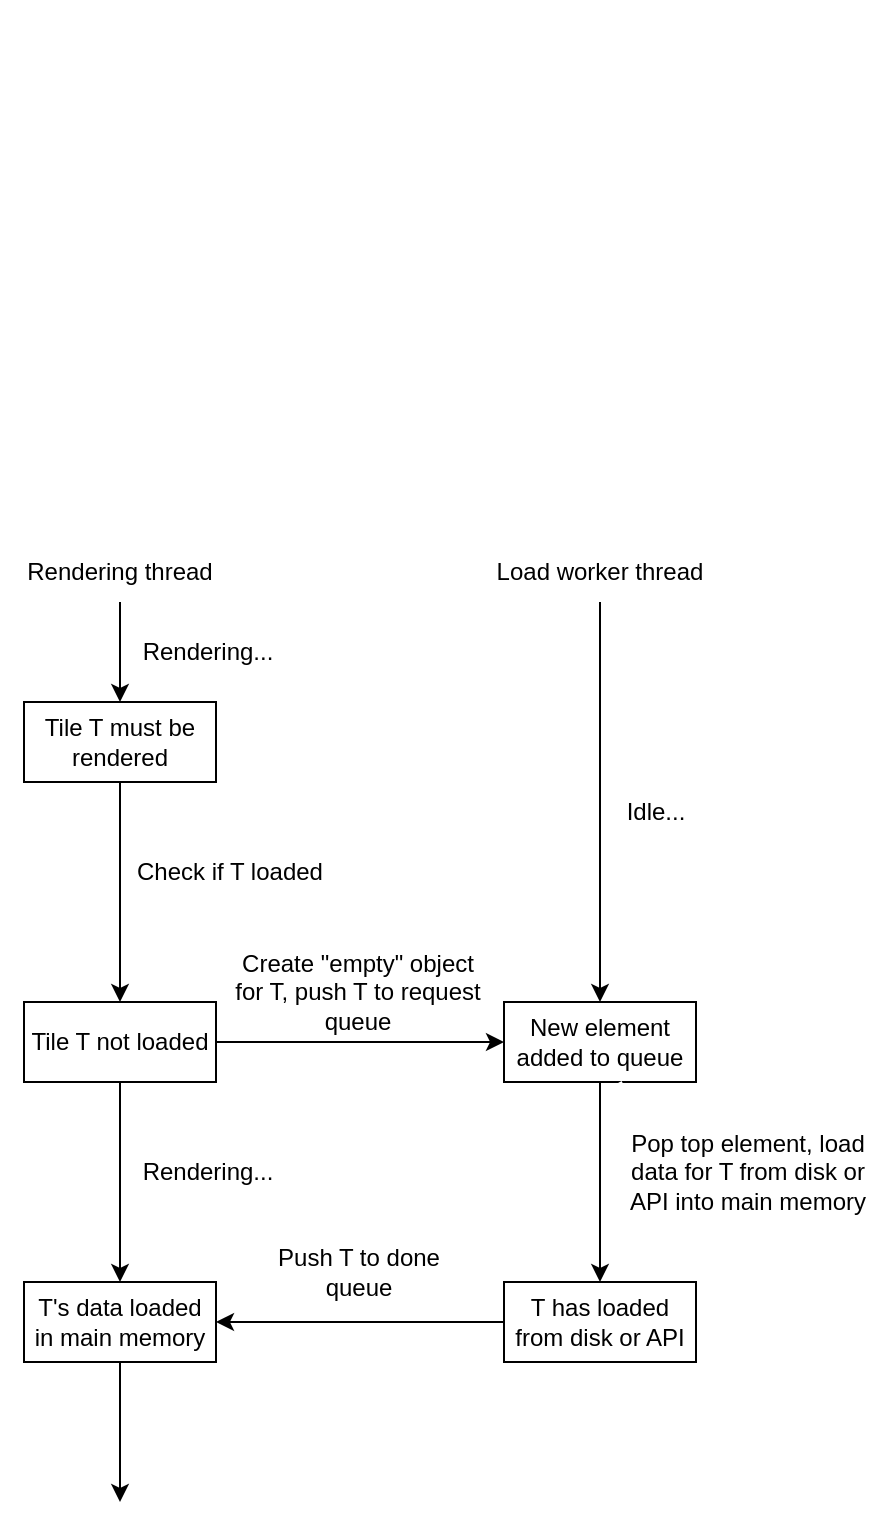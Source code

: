 <mxfile version="16.5.1" type="device"><diagram id="XoR5r9FI5Xr2QZJEEzg2" name="Page-1"><mxGraphModel dx="946" dy="606" grid="1" gridSize="10" guides="1" tooltips="1" connect="1" arrows="1" fold="1" page="1" pageScale="1" pageWidth="827" pageHeight="1169" math="0" shadow="0"><root><mxCell id="0"/><mxCell id="1" parent="0"/><mxCell id="EtGa3zKnAyUxkiqCwr-g-7" value="" style="endArrow=none;html=1;rounded=0;strokeColor=#FFFFFF;strokeWidth=2;exitX=0.388;exitY=0.295;exitDx=0;exitDy=0;exitPerimeter=0;startArrow=none;" parent="1" edge="1" source="GveG7mmcMx0bV6G_HNKD-6"><mxGeometry width="50" height="50" relative="1" as="geometry"><mxPoint x="599.884" y="860.035" as="sourcePoint"/><mxPoint x="600" y="300" as="targetPoint"/></mxGeometry></mxCell><mxCell id="GveG7mmcMx0bV6G_HNKD-1" value="Rendering thread" style="text;html=1;strokeColor=none;fillColor=none;align=center;verticalAlign=middle;whiteSpace=wrap;rounded=0;" vertex="1" parent="1"><mxGeometry x="280" y="570" width="120" height="30" as="geometry"/></mxCell><mxCell id="GveG7mmcMx0bV6G_HNKD-2" value="Load worker thread" style="text;html=1;strokeColor=none;fillColor=none;align=center;verticalAlign=middle;whiteSpace=wrap;rounded=0;" vertex="1" parent="1"><mxGeometry x="520" y="570" width="120" height="30" as="geometry"/></mxCell><mxCell id="GveG7mmcMx0bV6G_HNKD-3" value="" style="endArrow=classic;html=1;rounded=0;exitX=0.5;exitY=1;exitDx=0;exitDy=0;" edge="1" parent="1" source="GveG7mmcMx0bV6G_HNKD-1"><mxGeometry width="50" height="50" relative="1" as="geometry"><mxPoint x="340" y="720" as="sourcePoint"/><mxPoint x="340" y="650" as="targetPoint"/></mxGeometry></mxCell><mxCell id="GveG7mmcMx0bV6G_HNKD-5" value="" style="endArrow=classic;html=1;rounded=0;exitX=0.5;exitY=1;exitDx=0;exitDy=0;entryX=0.5;entryY=0;entryDx=0;entryDy=0;" edge="1" parent="1" source="GveG7mmcMx0bV6G_HNKD-2" target="GveG7mmcMx0bV6G_HNKD-14"><mxGeometry width="50" height="50" relative="1" as="geometry"><mxPoint x="410" y="710" as="sourcePoint"/><mxPoint x="580" y="780" as="targetPoint"/></mxGeometry></mxCell><mxCell id="GveG7mmcMx0bV6G_HNKD-6" value="Idle..." style="text;html=1;strokeColor=none;fillColor=none;align=center;verticalAlign=middle;whiteSpace=wrap;rounded=0;" vertex="1" parent="1"><mxGeometry x="588" y="690" width="40" height="30" as="geometry"/></mxCell><mxCell id="GveG7mmcMx0bV6G_HNKD-8" value="Create &quot;empty&quot; object for T, push T to request queue" style="text;html=1;strokeColor=none;fillColor=none;align=center;verticalAlign=middle;whiteSpace=wrap;rounded=0;" vertex="1" parent="1"><mxGeometry x="393" y="780" width="132" height="30" as="geometry"/></mxCell><mxCell id="GveG7mmcMx0bV6G_HNKD-9" value="Tile T must be rendered" style="rounded=0;whiteSpace=wrap;html=1;" vertex="1" parent="1"><mxGeometry x="292" y="650" width="96" height="40" as="geometry"/></mxCell><mxCell id="GveG7mmcMx0bV6G_HNKD-11" value="" style="endArrow=classic;html=1;rounded=0;exitX=0.5;exitY=1;exitDx=0;exitDy=0;entryX=0.5;entryY=0;entryDx=0;entryDy=0;" edge="1" parent="1" source="GveG7mmcMx0bV6G_HNKD-9" target="GveG7mmcMx0bV6G_HNKD-10"><mxGeometry width="50" height="50" relative="1" as="geometry"><mxPoint x="410" y="740" as="sourcePoint"/><mxPoint x="460" y="690" as="targetPoint"/></mxGeometry></mxCell><mxCell id="GveG7mmcMx0bV6G_HNKD-12" value="Check if T loaded" style="text;html=1;strokeColor=none;fillColor=none;align=center;verticalAlign=middle;whiteSpace=wrap;rounded=0;" vertex="1" parent="1"><mxGeometry x="340" y="720" width="110" height="30" as="geometry"/></mxCell><mxCell id="GveG7mmcMx0bV6G_HNKD-13" value="" style="endArrow=classic;html=1;rounded=0;exitX=0.5;exitY=1;exitDx=0;exitDy=0;" edge="1" parent="1" source="GveG7mmcMx0bV6G_HNKD-10"><mxGeometry width="50" height="50" relative="1" as="geometry"><mxPoint x="410" y="780" as="sourcePoint"/><mxPoint x="340" y="940" as="targetPoint"/></mxGeometry></mxCell><mxCell id="GveG7mmcMx0bV6G_HNKD-14" value="New element added to queue" style="rounded=0;whiteSpace=wrap;html=1;" vertex="1" parent="1"><mxGeometry x="532" y="800" width="96" height="40" as="geometry"/></mxCell><mxCell id="GveG7mmcMx0bV6G_HNKD-15" value="" style="endArrow=none;html=1;rounded=0;strokeColor=#FFFFFF;strokeWidth=2;exitX=0.388;exitY=0.295;exitDx=0;exitDy=0;exitPerimeter=0;" edge="1" parent="1" target="GveG7mmcMx0bV6G_HNKD-14"><mxGeometry width="50" height="50" relative="1" as="geometry"><mxPoint x="599.884" y="860.035" as="sourcePoint"/><mxPoint x="599.989" y="720" as="targetPoint"/></mxGeometry></mxCell><mxCell id="GveG7mmcMx0bV6G_HNKD-18" value="T has loaded from disk or API" style="rounded=0;whiteSpace=wrap;html=1;" vertex="1" parent="1"><mxGeometry x="532" y="940" width="96" height="40" as="geometry"/></mxCell><mxCell id="GveG7mmcMx0bV6G_HNKD-20" value="" style="endArrow=classic;html=1;rounded=0;exitX=0.5;exitY=1;exitDx=0;exitDy=0;entryX=0.5;entryY=0;entryDx=0;entryDy=0;" edge="1" parent="1" source="GveG7mmcMx0bV6G_HNKD-14" target="GveG7mmcMx0bV6G_HNKD-18"><mxGeometry width="50" height="50" relative="1" as="geometry"><mxPoint x="420" y="830" as="sourcePoint"/><mxPoint x="470" y="780" as="targetPoint"/></mxGeometry></mxCell><mxCell id="GveG7mmcMx0bV6G_HNKD-21" value="Pop top element, load data for T from disk or API into main memory" style="text;html=1;strokeColor=none;fillColor=none;align=center;verticalAlign=middle;whiteSpace=wrap;rounded=0;" vertex="1" parent="1"><mxGeometry x="588" y="870" width="132" height="30" as="geometry"/></mxCell><mxCell id="GveG7mmcMx0bV6G_HNKD-22" value="Rendering..." style="text;html=1;strokeColor=none;fillColor=none;align=center;verticalAlign=middle;whiteSpace=wrap;rounded=0;" vertex="1" parent="1"><mxGeometry x="354" y="610" width="60" height="30" as="geometry"/></mxCell><mxCell id="GveG7mmcMx0bV6G_HNKD-24" value="Push T to done queue" style="text;html=1;strokeColor=none;fillColor=none;align=center;verticalAlign=middle;whiteSpace=wrap;rounded=0;" vertex="1" parent="1"><mxGeometry x="403.5" y="920" width="111" height="30" as="geometry"/></mxCell><mxCell id="GveG7mmcMx0bV6G_HNKD-29" value="T's data loaded in main memory" style="rounded=0;whiteSpace=wrap;html=1;" vertex="1" parent="1"><mxGeometry x="292" y="940" width="96" height="40" as="geometry"/></mxCell><mxCell id="GveG7mmcMx0bV6G_HNKD-10" value="Tile T not loaded" style="rounded=0;whiteSpace=wrap;html=1;" vertex="1" parent="1"><mxGeometry x="292" y="800" width="96" height="40" as="geometry"/></mxCell><mxCell id="GveG7mmcMx0bV6G_HNKD-31" value="" style="endArrow=classic;html=1;rounded=0;exitX=1;exitY=0.5;exitDx=0;exitDy=0;entryX=0;entryY=0.5;entryDx=0;entryDy=0;" edge="1" parent="1" source="GveG7mmcMx0bV6G_HNKD-10" target="GveG7mmcMx0bV6G_HNKD-14"><mxGeometry width="50" height="50" relative="1" as="geometry"><mxPoint x="360" y="860" as="sourcePoint"/><mxPoint x="410" y="810" as="targetPoint"/></mxGeometry></mxCell><mxCell id="GveG7mmcMx0bV6G_HNKD-32" value="" style="endArrow=classic;html=1;rounded=0;exitX=0;exitY=0.5;exitDx=0;exitDy=0;entryX=1;entryY=0.5;entryDx=0;entryDy=0;" edge="1" parent="1" source="GveG7mmcMx0bV6G_HNKD-18" target="GveG7mmcMx0bV6G_HNKD-29"><mxGeometry width="50" height="50" relative="1" as="geometry"><mxPoint x="360" y="920" as="sourcePoint"/><mxPoint x="410" y="870" as="targetPoint"/></mxGeometry></mxCell><mxCell id="GveG7mmcMx0bV6G_HNKD-33" value="" style="endArrow=classic;html=1;rounded=0;exitX=0.5;exitY=1;exitDx=0;exitDy=0;" edge="1" parent="1" source="GveG7mmcMx0bV6G_HNKD-29"><mxGeometry width="50" height="50" relative="1" as="geometry"><mxPoint x="370" y="1060" as="sourcePoint"/><mxPoint x="340" y="1050" as="targetPoint"/></mxGeometry></mxCell><mxCell id="GveG7mmcMx0bV6G_HNKD-34" value="Rendering..." style="text;html=1;strokeColor=none;fillColor=none;align=center;verticalAlign=middle;whiteSpace=wrap;rounded=0;" vertex="1" parent="1"><mxGeometry x="354" y="870" width="60" height="30" as="geometry"/></mxCell></root></mxGraphModel></diagram></mxfile>